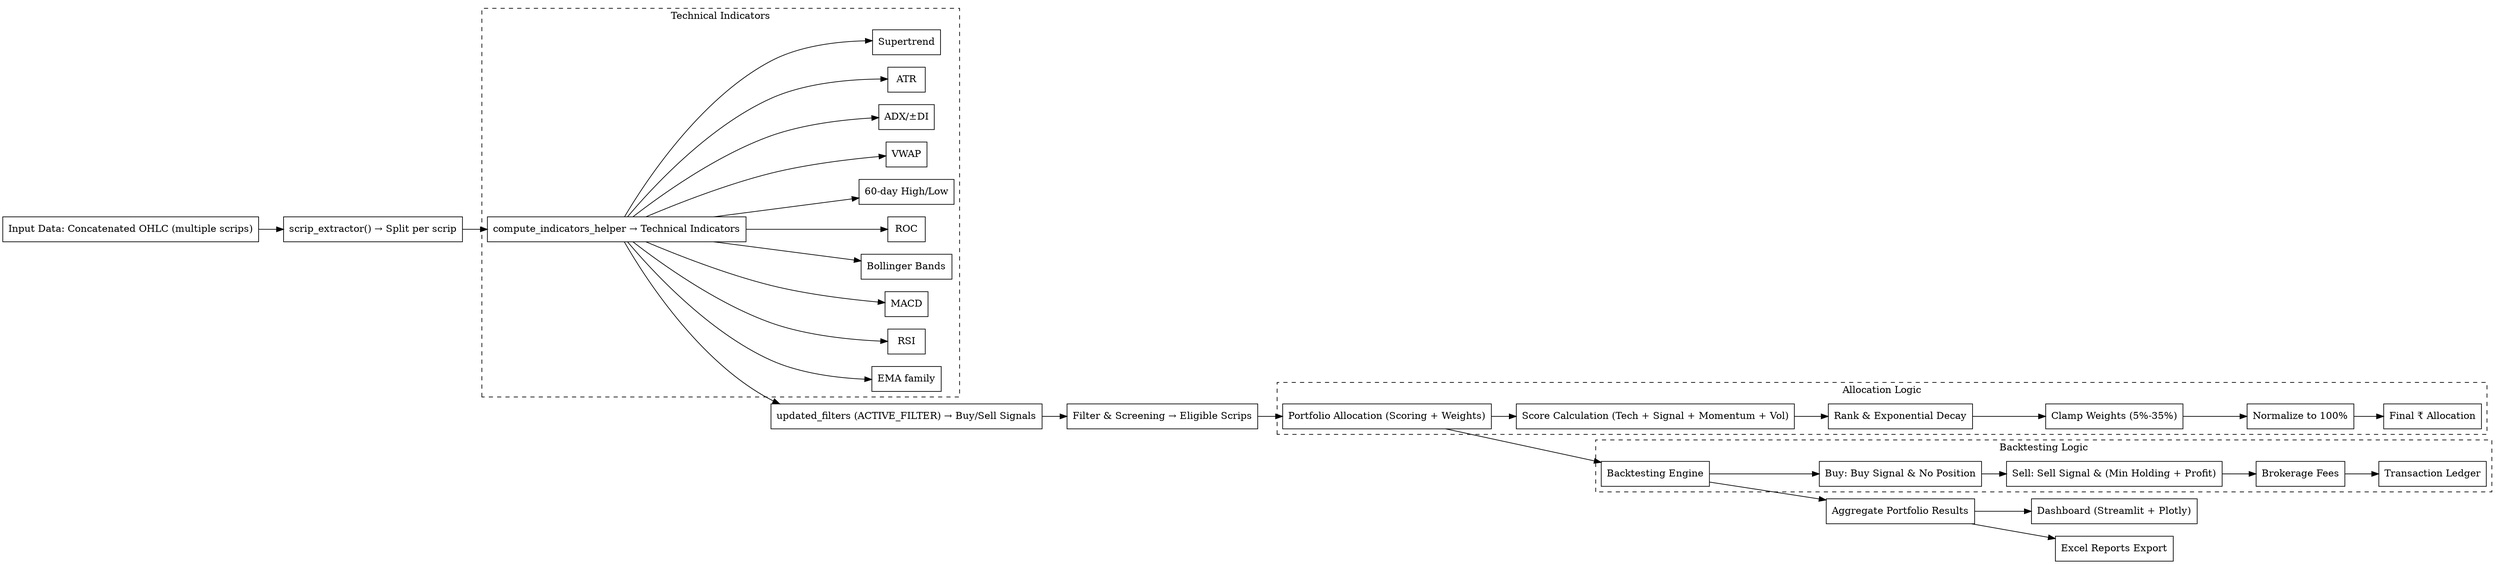 digraph G {
  rankdir=LR;
  node [shape=box];

  A [label="Input Data: Concatenated OHLC (multiple scrips)"];
  B [label="scrip_extractor() → Split per scrip"];
  C [label="compute_indicators_helper → Technical Indicators"];
  D [label="updated_filters (ACTIVE_FILTER) → Buy/Sell Signals"];
  E [label="Filter & Screening → Eligible Scrips"];
  F [label="Portfolio Allocation (Scoring + Weights)"];
  G [label="Backtesting Engine"];
  H [label="Aggregate Portfolio Results"];
  I [label="Dashboard (Streamlit + Plotly)"];
  J [label="Excel Reports Export"];

  A -> B -> C -> D -> E -> F -> G -> H;
  H -> I;
  H -> J;

  subgraph cluster_indicators {
    label="Technical Indicators";
    style=dashed;
    C1 [label="EMA family"];
    C2 [label="RSI"];
    C3 [label="MACD"];
    C4 [label="Bollinger Bands"];
    C5 [label="ROC"];
    C6 [label="60-day High/Low"];
    C7 [label="VWAP"];
    C8 [label="ADX/±DI"];
    C9 [label="ATR"];
    C10 [label="Supertrend"];
    C -> C1; C -> C2; C -> C3; C -> C4; C -> C5; C -> C6; C -> C7; C -> C8; C -> C9; C -> C10;
  }

  subgraph cluster_alloc {
    label="Allocation Logic";
    style=dashed;
    F1 [label="Score Calculation (Tech + Signal + Momentum + Vol)"];
    F2 [label="Rank & Exponential Decay"];
    F3 [label="Clamp Weights (5%-35%)"];
    F4 [label="Normalize to 100%"];
    F5 [label="Final ₹ Allocation"];
    F -> F1 -> F2 -> F3 -> F4 -> F5;
  }

  subgraph cluster_backtest {
    label="Backtesting Logic";
    style=dashed;
    G1 [label="Buy: Buy Signal & No Position"];
    G2 [label="Sell: Sell Signal & (Min Holding + Profit)"];
    G3 [label="Brokerage Fees"];
    G4 [label="Transaction Ledger"];
    G -> G1 -> G2 -> G3 -> G4;
  }
}
